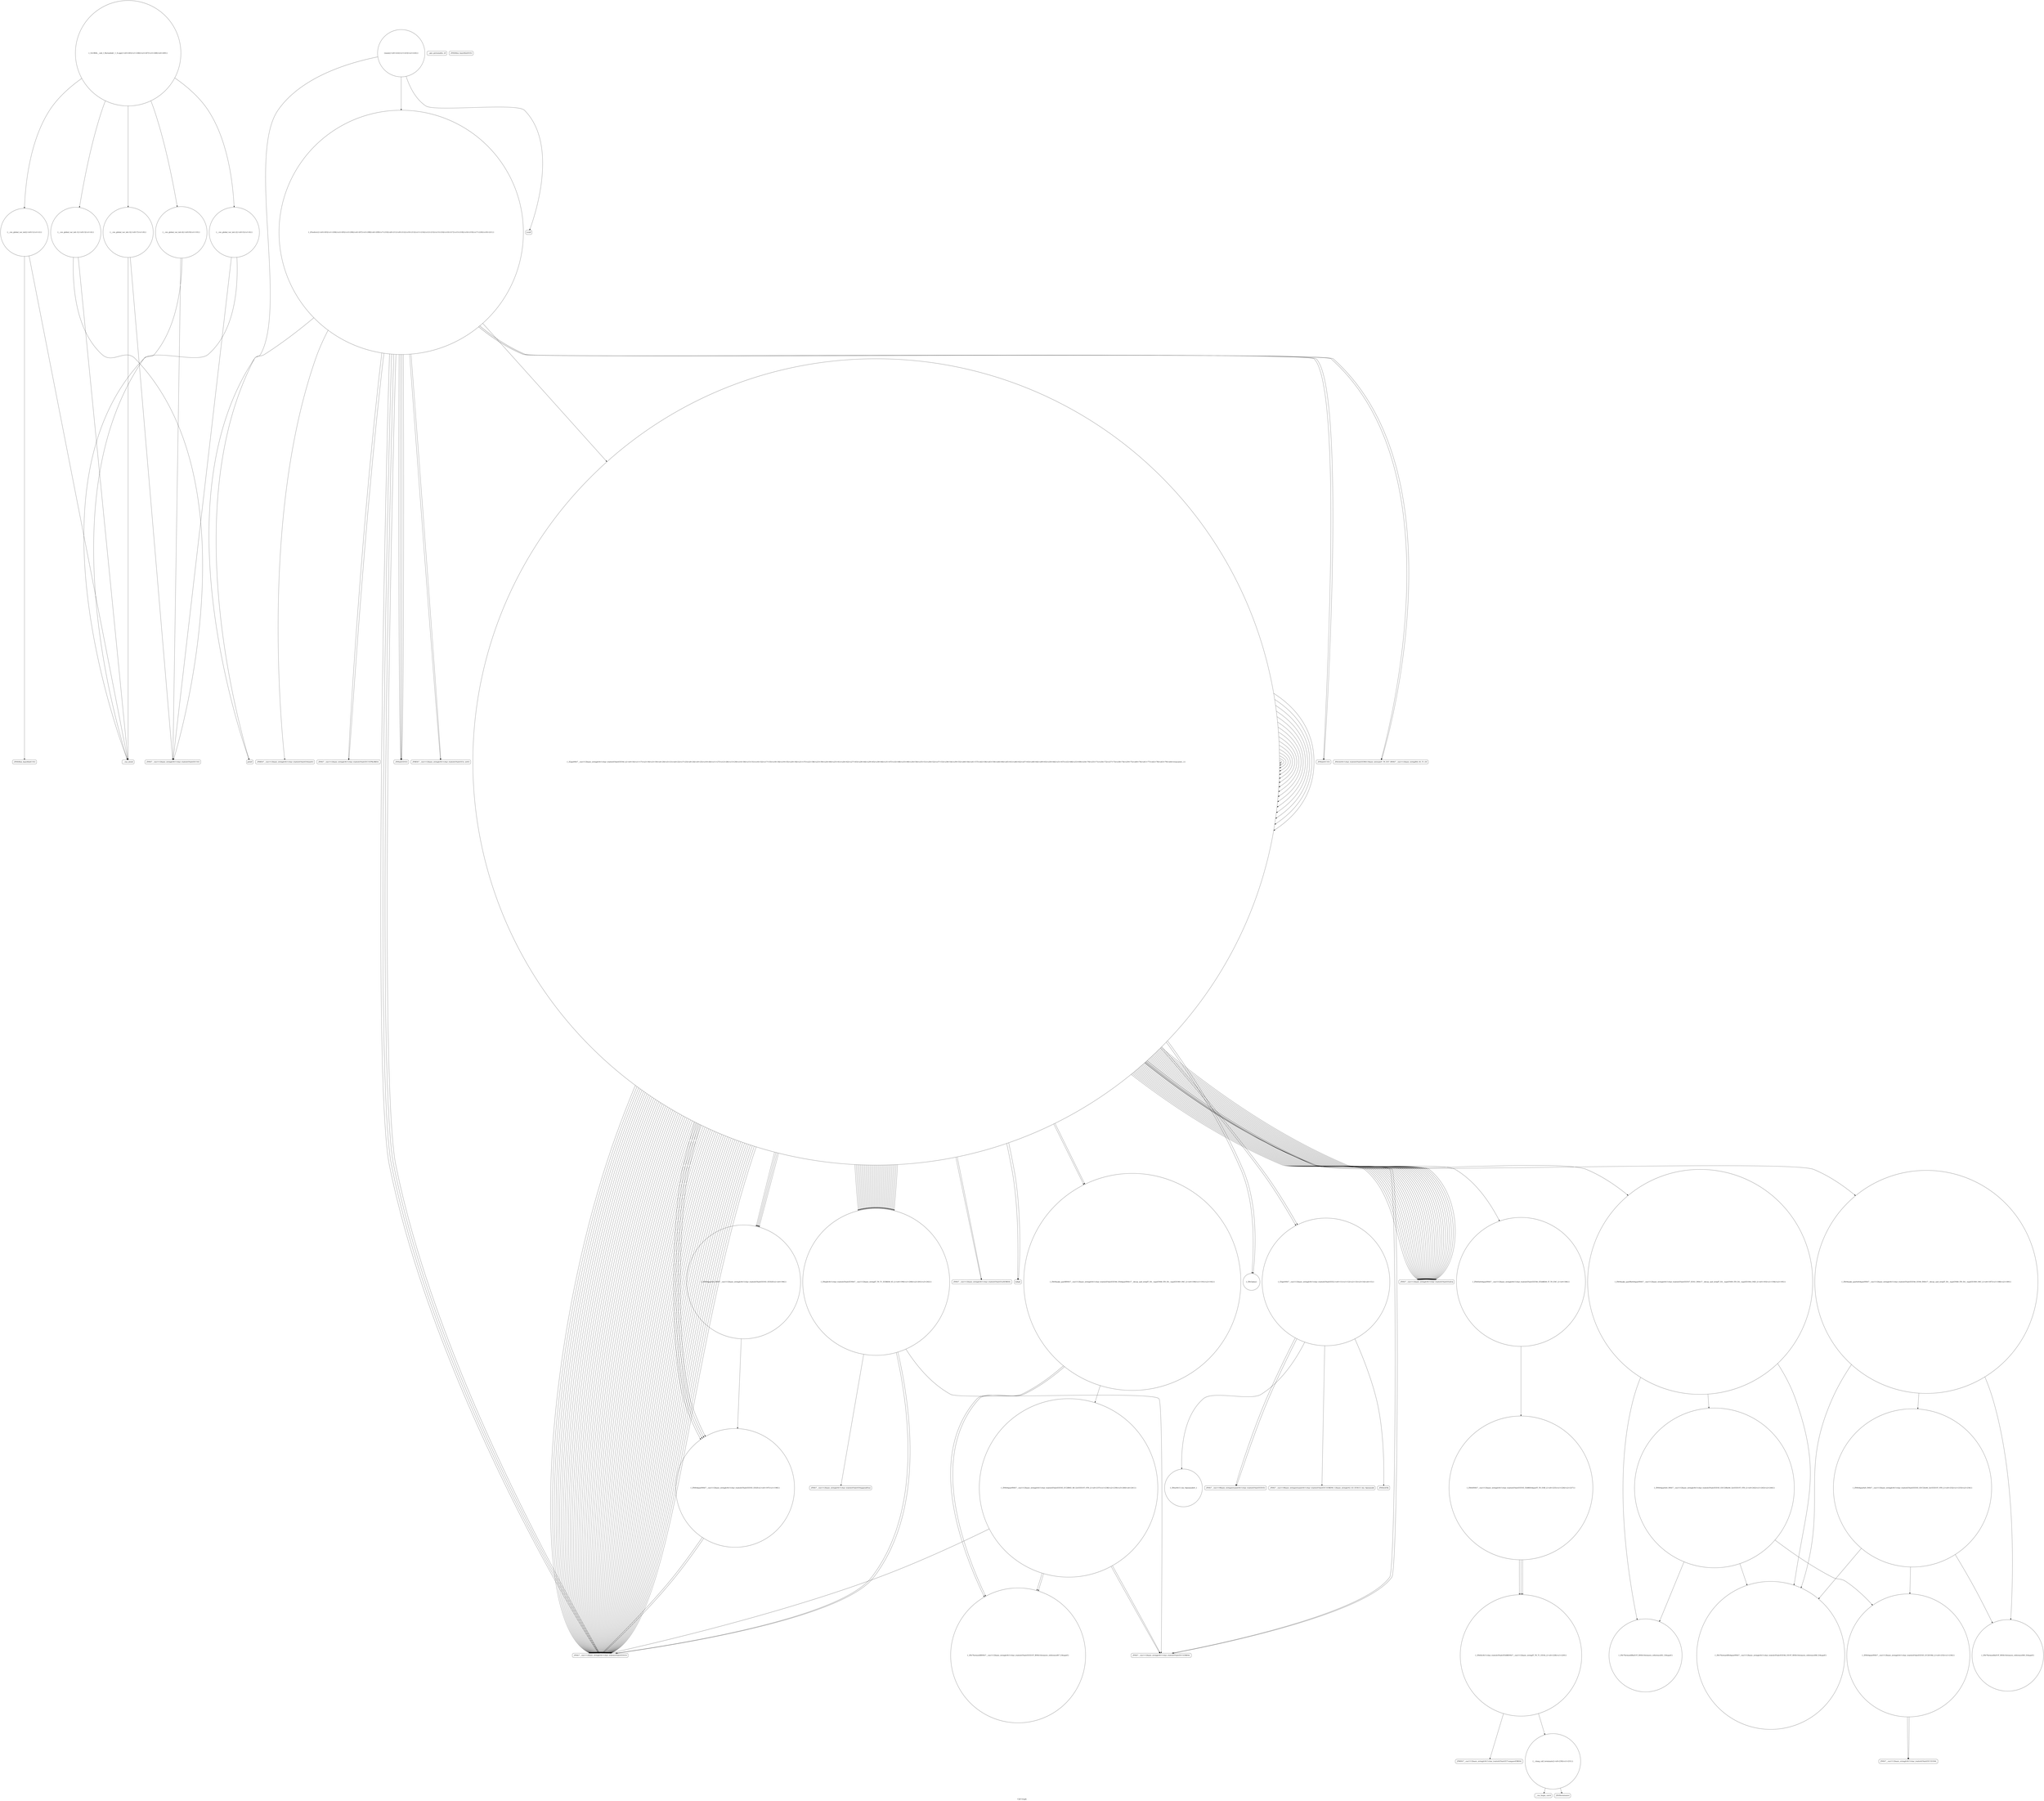 digraph "Call Graph" {
	label="Call Graph";

	Node0x565132e30a40 [shape=record,shape=circle,label="{__cxx_global_var_init|{<s0>1|<s1>2}}"];
	Node0x565132e30a40:s0 -> Node0x565132e30ac0[color=black];
	Node0x565132e30a40:s1 -> Node0x565132f69b40[color=black];
	Node0x565132f6b040 [shape=record,shape=circle,label="{_ZSt7forwardIxEOT_RNSt16remove_referenceIS0_E4typeE}"];
	Node0x565132f69d40 [shape=record,shape=circle,label="{__cxx_global_var_init.2|{<s0>5|<s1>6}}"];
	Node0x565132f69d40:s0 -> Node0x565132f69c40[color=black];
	Node0x565132f69d40:s1 -> Node0x565132f69b40[color=black];
	Node0x565132f6c3e0 [shape=record,shape=circle,label="{_ZSt7forwardIRxEOT_RNSt16remove_referenceIS1_E4typeE}"];
	Node0x565132f6a0c0 [shape=record,shape=Mrecord,label="{__gxx_personality_v0}"];
	Node0x565132f6a440 [shape=record,shape=circle,label="{_ZSt9make_pairIRNSt7__cxx1112basic_stringIcSt11char_traitsIcESaIcEEES6_ESt4pairINSt17__decay_and_stripIT_E6__typeENS8_IT0_E6__typeEEOS9_OSC_|{<s0>190|<s1>191|<s2>192}}"];
	Node0x565132f6a440:s0 -> Node0x565132f6c2e0[color=black];
	Node0x565132f6a440:s1 -> Node0x565132f6c2e0[color=black];
	Node0x565132f6a440:s2 -> Node0x565132f6c360[color=black];
	Node0x565132f6a7c0 [shape=record,shape=circle,label="{_ZStplIcSt11char_traitsIcESaIcEENSt7__cxx1112basic_stringIT_T0_T1_EERKS8_S5_|{<s0>199|<s1>200|<s2>201|<s3>202}}"];
	Node0x565132f6a7c0:s0 -> Node0x565132f6a240[color=black];
	Node0x565132f6a7c0:s1 -> Node0x565132f6c4e0[color=black];
	Node0x565132f6a7c0:s2 -> Node0x565132f69cc0[color=black];
	Node0x565132f6a7c0:s3 -> Node0x565132f69cc0[color=black];
	Node0x565132f6ab40 [shape=record,shape=Mrecord,label="{printf}"];
	Node0x565132f6aec0 [shape=record,shape=circle,label="{__clang_call_terminate|{<s0>230|<s1>231}}"];
	Node0x565132f6aec0:s0 -> Node0x565132f6af40[color=black];
	Node0x565132f6aec0:s1 -> Node0x565132f6afc0[color=black];
	Node0x565132f69bc0 [shape=record,shape=circle,label="{__cxx_global_var_init.1|{<s0>3|<s1>4}}"];
	Node0x565132f69bc0:s0 -> Node0x565132f69c40[color=black];
	Node0x565132f69bc0:s1 -> Node0x565132f69b40[color=black];
	Node0x565132f6c260 [shape=record,shape=Mrecord,label="{_ZNSt7__cxx1112basic_stringIcSt11char_traitsIcESaIcEEC1EOS4_}"];
	Node0x565132f69f40 [shape=record,shape=circle,label="{_ZStorSt13_Ios_OpenmodeS_}"];
	Node0x565132f6a2c0 [shape=record,shape=circle,label="{_ZStltIxSt4pairINSt7__cxx1112basic_stringIcSt11char_traitsIcESaIcEEES6_EEbRKS0_IT_T0_ESC_|{<s0>186}}"];
	Node0x565132f6a2c0:s0 -> Node0x565132f6ad40[color=black];
	Node0x565132f6a640 [shape=record,shape=Mrecord,label="{_ZNSt7__cxx1112basic_stringIcSt11char_traitsIcESaIcEEaSERKS4_}"];
	Node0x565132f6a9c0 [shape=record,shape=Mrecord,label="{_ZNSaIcEC1Ev}"];
	Node0x565132f6ad40 [shape=record,shape=circle,label="{_ZStltINSt7__cxx1112basic_stringIcSt11char_traitsIcESaIcEEES5_EbRKSt4pairIT_T0_ESB_|{<s0>225|<s1>226|<s2>227}}"];
	Node0x565132f6ad40:s0 -> Node0x565132f6adc0[color=black];
	Node0x565132f6ad40:s1 -> Node0x565132f6adc0[color=black];
	Node0x565132f6ad40:s2 -> Node0x565132f6adc0[color=black];
	Node0x565132e30ac0 [shape=record,shape=Mrecord,label="{_ZNSt8ios_base4InitC1Ev}"];
	Node0x565132f6b0c0 [shape=record,shape=circle,label="{_ZSt7forwardISt4pairINSt7__cxx1112basic_stringIcSt11char_traitsIcESaIcEEES6_EEOT_RNSt16remove_referenceIS8_E4typeE}"];
	Node0x565132f69dc0 [shape=record,shape=circle,label="{__cxx_global_var_init.3|{<s0>7|<s1>8}}"];
	Node0x565132f69dc0:s0 -> Node0x565132f69c40[color=black];
	Node0x565132f69dc0:s1 -> Node0x565132f69b40[color=black];
	Node0x565132f6c460 [shape=record,shape=circle,label="{_ZNSt4pairIxS_INSt7__cxx1112basic_stringIcSt11char_traitsIcESaIcEEES5_EEC2IRxS6_Lb1EEEOT_OT0_|{<s0>242|<s1>243|<s2>244}}"];
	Node0x565132f6c460:s0 -> Node0x565132f6c3e0[color=black];
	Node0x565132f6c460:s1 -> Node0x565132f6b0c0[color=black];
	Node0x565132f6c460:s2 -> Node0x565132f6c1e0[color=black];
	Node0x565132f6a140 [shape=record,shape=Mrecord,label="{_ZNSt7__cxx1118basic_stringstreamIcSt11char_traitsIcESaIcEED1Ev}"];
	Node0x565132f6a4c0 [shape=record,shape=circle,label="{_ZSt9make_pairIRxSt4pairINSt7__cxx1112basic_stringIcSt11char_traitsIcESaIcEEES7_EES1_INSt17__decay_and_stripIT_E6__typeENS9_IT0_E6__typeEEOSA_OSD_|{<s0>193|<s1>194|<s2>195}}"];
	Node0x565132f6a4c0:s0 -> Node0x565132f6c3e0[color=black];
	Node0x565132f6a4c0:s1 -> Node0x565132f6b0c0[color=black];
	Node0x565132f6a4c0:s2 -> Node0x565132f6c460[color=black];
	Node0x565132f6a840 [shape=record,shape=circle,label="{_Z5solvev|{<s0>203|<s1>204|<s2>205|<s3>206|<s4>207|<s5>208|<s6>209|<s7>210|<s8>211|<s9>212|<s10>213|<s11>214|<s12>215|<s13>216|<s14>217|<s15>218|<s16>219|<s17>220|<s18>221}}"];
	Node0x565132f6a840:s0 -> Node0x565132f6a8c0[color=black];
	Node0x565132f6a840:s1 -> Node0x565132f6a8c0[color=black];
	Node0x565132f6a840:s2 -> Node0x565132f6a940[color=black];
	Node0x565132f6a840:s3 -> Node0x565132f6a9c0[color=black];
	Node0x565132f6a840:s4 -> Node0x565132f6aa40[color=black];
	Node0x565132f6a840:s5 -> Node0x565132f6a9c0[color=black];
	Node0x565132f6a840:s6 -> Node0x565132f6aa40[color=black];
	Node0x565132f6a840:s7 -> Node0x565132f6a1c0[color=black];
	Node0x565132f6a840:s8 -> Node0x565132f69cc0[color=black];
	Node0x565132f6a840:s9 -> Node0x565132f6aac0[color=black];
	Node0x565132f6a840:s10 -> Node0x565132f69cc0[color=black];
	Node0x565132f6a840:s11 -> Node0x565132f6aac0[color=black];
	Node0x565132f6a840:s12 -> Node0x565132f6abc0[color=black];
	Node0x565132f6a840:s13 -> Node0x565132f6abc0[color=black];
	Node0x565132f6a840:s14 -> Node0x565132f6ab40[color=black];
	Node0x565132f6a840:s15 -> Node0x565132f69cc0[color=black];
	Node0x565132f6a840:s16 -> Node0x565132f6aac0[color=black];
	Node0x565132f6a840:s17 -> Node0x565132f69cc0[color=black];
	Node0x565132f6a840:s18 -> Node0x565132f6aac0[color=black];
	Node0x565132f6abc0 [shape=record,shape=Mrecord,label="{_ZNKSt7__cxx1112basic_stringIcSt11char_traitsIcESaIcEE5c_strEv}"];
	Node0x565132f6af40 [shape=record,shape=Mrecord,label="{__cxa_begin_catch}"];
	Node0x565132f69c40 [shape=record,shape=Mrecord,label="{_ZNSt7__cxx1112basic_stringIcSt11char_traitsIcESaIcEEC1Ev}"];
	Node0x565132f6c2e0 [shape=record,shape=circle,label="{_ZSt7forwardIRNSt7__cxx1112basic_stringIcSt11char_traitsIcESaIcEEEEOT_RNSt16remove_referenceIS7_E4typeE}"];
	Node0x565132f69fc0 [shape=record,shape=Mrecord,label="{_ZNSt7__cxx1118basic_stringstreamIcSt11char_traitsIcESaIcEEC1ERKNS_12basic_stringIcS2_S3_EESt13_Ios_Openmode}"];
	Node0x565132f6a340 [shape=record,shape=circle,label="{_ZSt9make_pairIxSt4pairINSt7__cxx1112basic_stringIcSt11char_traitsIcESaIcEEES6_EES0_INSt17__decay_and_stripIT_E6__typeENS8_IT0_E6__typeEEOS9_OSC_|{<s0>187|<s1>188|<s2>189}}"];
	Node0x565132f6a340:s0 -> Node0x565132f6b040[color=black];
	Node0x565132f6a340:s1 -> Node0x565132f6b0c0[color=black];
	Node0x565132f6a340:s2 -> Node0x565132f6b140[color=black];
	Node0x565132f6a6c0 [shape=record,shape=Mrecord,label="{isdigit}"];
	Node0x565132f6aa40 [shape=record,shape=Mrecord,label="{_ZNSt7__cxx1112basic_stringIcSt11char_traitsIcESaIcEEC1EPKcRKS3_}"];
	Node0x565132f6adc0 [shape=record,shape=circle,label="{_ZStltIcSt11char_traitsIcESaIcEEbRKNSt7__cxx1112basic_stringIT_T0_T1_EESA_|{<s0>228|<s1>229}}"];
	Node0x565132f6adc0:s0 -> Node0x565132f6ae40[color=black];
	Node0x565132f6adc0:s1 -> Node0x565132f6aec0[color=black];
	Node0x565132f69ac0 [shape=record,shape=Mrecord,label="{_ZNSt8ios_base4InitD1Ev}"];
	Node0x565132f6b140 [shape=record,shape=circle,label="{_ZNSt4pairIxS_INSt7__cxx1112basic_stringIcSt11char_traitsIcESaIcEEES5_EEC2IxS6_Lb1EEEOT_OT0_|{<s0>232|<s1>233|<s2>234}}"];
	Node0x565132f6b140:s0 -> Node0x565132f6b040[color=black];
	Node0x565132f6b140:s1 -> Node0x565132f6b0c0[color=black];
	Node0x565132f6b140:s2 -> Node0x565132f6c1e0[color=black];
	Node0x565132f69e40 [shape=record,shape=circle,label="{__cxx_global_var_init.4|{<s0>9|<s1>10}}"];
	Node0x565132f69e40:s0 -> Node0x565132f69c40[color=black];
	Node0x565132f69e40:s1 -> Node0x565132f69b40[color=black];
	Node0x565132f6c4e0 [shape=record,shape=Mrecord,label="{_ZNSt7__cxx1112basic_stringIcSt11char_traitsIcESaIcEE6appendEmc}"];
	Node0x565132f6a1c0 [shape=record,shape=circle,label="{_Z2goiNSt7__cxx1112basic_stringIcSt11char_traitsIcESaIcEEES4_i|{<s0>16|<s1>17|<s2>18|<s3>19|<s4>20|<s5>21|<s6>22|<s7>23|<s8>24|<s9>25|<s10>26|<s11>27|<s12>28|<s13>29|<s14>30|<s15>31|<s16>32|<s17>33|<s18>34|<s19>35|<s20>36|<s21>37|<s22>38|<s23>39|<s24>40|<s25>41|<s26>42|<s27>43|<s28>44|<s29>45|<s30>46|<s31>47|<s32>48|<s33>49|<s34>50|<s35>51|<s36>52|<s37>53|<s38>54|<s39>55|<s40>56|<s41>57|<s42>58|<s43>59|<s44>60|<s45>61|<s46>62|<s47>63|<s48>64|<s49>65|<s50>66|<s51>67|<s52>68|<s53>69|<s54>70|<s55>71|<s56>72|<s57>73|<s58>74|<s59>75|<s60>76|<s61>77|<s62>78|<s63>79|<s64>truncated...}}"];
	Node0x565132f6a1c0:s0 -> Node0x565132f6a240[color=black];
	Node0x565132f6a1c0:s1 -> Node0x565132f69ec0[color=black];
	Node0x565132f6a1c0:s2 -> Node0x565132f69cc0[color=black];
	Node0x565132f6a1c0:s3 -> Node0x565132f6a240[color=black];
	Node0x565132f6a1c0:s4 -> Node0x565132f69ec0[color=black];
	Node0x565132f6a1c0:s5 -> Node0x565132f69cc0[color=black];
	Node0x565132f6a1c0:s6 -> Node0x565132f6a3c0[color=black];
	Node0x565132f6a1c0:s7 -> Node0x565132f6a440[color=black];
	Node0x565132f6a1c0:s8 -> Node0x565132f6a340[color=black];
	Node0x565132f6a1c0:s9 -> Node0x565132f6a440[color=black];
	Node0x565132f6a1c0:s10 -> Node0x565132f6a4c0[color=black];
	Node0x565132f6a1c0:s11 -> Node0x565132f6a2c0[color=black];
	Node0x565132f6a1c0:s12 -> Node0x565132f6a540[color=black];
	Node0x565132f6a1c0:s13 -> Node0x565132f6a5c0[color=black];
	Node0x565132f6a1c0:s14 -> Node0x565132f6a540[color=black];
	Node0x565132f6a1c0:s15 -> Node0x565132f6a5c0[color=black];
	Node0x565132f6a1c0:s16 -> Node0x565132f6a3c0[color=black];
	Node0x565132f6a1c0:s17 -> Node0x565132f6a640[color=black];
	Node0x565132f6a1c0:s18 -> Node0x565132f6a640[color=black];
	Node0x565132f6a1c0:s19 -> Node0x565132f69cc0[color=black];
	Node0x565132f6a1c0:s20 -> Node0x565132f69cc0[color=black];
	Node0x565132f6a1c0:s21 -> Node0x565132f6a540[color=black];
	Node0x565132f6a1c0:s22 -> Node0x565132f6a5c0[color=black];
	Node0x565132f6a1c0:s23 -> Node0x565132f6a540[color=black];
	Node0x565132f6a1c0:s24 -> Node0x565132f6a5c0[color=black];
	Node0x565132f6a1c0:s25 -> Node0x565132f6a740[color=black];
	Node0x565132f6a1c0:s26 -> Node0x565132f6a6c0[color=black];
	Node0x565132f6a1c0:s27 -> Node0x565132f6a740[color=black];
	Node0x565132f6a1c0:s28 -> Node0x565132f6a6c0[color=black];
	Node0x565132f6a1c0:s29 -> Node0x565132f6a740[color=black];
	Node0x565132f6a1c0:s30 -> Node0x565132f6a7c0[color=black];
	Node0x565132f6a1c0:s31 -> Node0x565132f6a740[color=black];
	Node0x565132f6a1c0:s32 -> Node0x565132f6a7c0[color=black];
	Node0x565132f6a1c0:s33 -> Node0x565132f6a740[color=black];
	Node0x565132f6a1c0:s34 -> Node0x565132f6a740[color=black];
	Node0x565132f6a1c0:s35 -> Node0x565132f6a740[color=black];
	Node0x565132f6a1c0:s36 -> Node0x565132f6a740[color=black];
	Node0x565132f6a1c0:s37 -> Node0x565132f6a1c0[color=black];
	Node0x565132f6a1c0:s38 -> Node0x565132f69cc0[color=black];
	Node0x565132f6a1c0:s39 -> Node0x565132f69cc0[color=black];
	Node0x565132f6a1c0:s40 -> Node0x565132f69cc0[color=black];
	Node0x565132f6a1c0:s41 -> Node0x565132f69cc0[color=black];
	Node0x565132f6a1c0:s42 -> Node0x565132f6a740[color=black];
	Node0x565132f6a1c0:s43 -> Node0x565132f6a740[color=black];
	Node0x565132f6a1c0:s44 -> Node0x565132f6a7c0[color=black];
	Node0x565132f6a1c0:s45 -> Node0x565132f6a7c0[color=black];
	Node0x565132f6a1c0:s46 -> Node0x565132f6a1c0[color=black];
	Node0x565132f6a1c0:s47 -> Node0x565132f69cc0[color=black];
	Node0x565132f6a1c0:s48 -> Node0x565132f69cc0[color=black];
	Node0x565132f6a1c0:s49 -> Node0x565132f69cc0[color=black];
	Node0x565132f6a1c0:s50 -> Node0x565132f69cc0[color=black];
	Node0x565132f6a1c0:s51 -> Node0x565132f6a7c0[color=black];
	Node0x565132f6a1c0:s52 -> Node0x565132f6a7c0[color=black];
	Node0x565132f6a1c0:s53 -> Node0x565132f6a1c0[color=black];
	Node0x565132f6a1c0:s54 -> Node0x565132f69cc0[color=black];
	Node0x565132f6a1c0:s55 -> Node0x565132f69cc0[color=black];
	Node0x565132f6a1c0:s56 -> Node0x565132f69cc0[color=black];
	Node0x565132f6a1c0:s57 -> Node0x565132f69cc0[color=black];
	Node0x565132f6a1c0:s58 -> Node0x565132f6a7c0[color=black];
	Node0x565132f6a1c0:s59 -> Node0x565132f6a7c0[color=black];
	Node0x565132f6a1c0:s60 -> Node0x565132f6a1c0[color=black];
	Node0x565132f6a1c0:s61 -> Node0x565132f69cc0[color=black];
	Node0x565132f6a1c0:s62 -> Node0x565132f69cc0[color=black];
	Node0x565132f6a1c0:s63 -> Node0x565132f6a7c0[color=black];
	Node0x565132f6a1c0:s64 -> Node0x565132f6a7c0[color=black];
	Node0x565132f6a1c0:s64 -> Node0x565132f6a1c0[color=black];
	Node0x565132f6a1c0:s64 -> Node0x565132f69cc0[color=black];
	Node0x565132f6a1c0:s64 -> Node0x565132f69cc0[color=black];
	Node0x565132f6a1c0:s64 -> Node0x565132f6a7c0[color=black];
	Node0x565132f6a1c0:s64 -> Node0x565132f6a7c0[color=black];
	Node0x565132f6a1c0:s64 -> Node0x565132f6a1c0[color=black];
	Node0x565132f6a1c0:s64 -> Node0x565132f69cc0[color=black];
	Node0x565132f6a1c0:s64 -> Node0x565132f69cc0[color=black];
	Node0x565132f6a1c0:s64 -> Node0x565132f69cc0[color=black];
	Node0x565132f6a1c0:s64 -> Node0x565132f69cc0[color=black];
	Node0x565132f6a1c0:s64 -> Node0x565132f69cc0[color=black];
	Node0x565132f6a1c0:s64 -> Node0x565132f69cc0[color=black];
	Node0x565132f6a1c0:s64 -> Node0x565132f69cc0[color=black];
	Node0x565132f6a1c0:s64 -> Node0x565132f69cc0[color=black];
	Node0x565132f6a1c0:s64 -> Node0x565132f6a740[color=black];
	Node0x565132f6a1c0:s64 -> Node0x565132f6a7c0[color=black];
	Node0x565132f6a1c0:s64 -> Node0x565132f6a740[color=black];
	Node0x565132f6a1c0:s64 -> Node0x565132f6a7c0[color=black];
	Node0x565132f6a1c0:s64 -> Node0x565132f6a1c0[color=black];
	Node0x565132f6a1c0:s64 -> Node0x565132f69cc0[color=black];
	Node0x565132f6a1c0:s64 -> Node0x565132f69cc0[color=black];
	Node0x565132f6a1c0:s64 -> Node0x565132f69cc0[color=black];
	Node0x565132f6a1c0:s64 -> Node0x565132f69cc0[color=black];
	Node0x565132f6a1c0:s64 -> Node0x565132f6a7c0[color=black];
	Node0x565132f6a1c0:s64 -> Node0x565132f6a740[color=black];
	Node0x565132f6a1c0:s64 -> Node0x565132f6a7c0[color=black];
	Node0x565132f6a1c0:s64 -> Node0x565132f6a1c0[color=black];
	Node0x565132f6a1c0:s64 -> Node0x565132f69cc0[color=black];
	Node0x565132f6a1c0:s64 -> Node0x565132f69cc0[color=black];
	Node0x565132f6a1c0:s64 -> Node0x565132f69cc0[color=black];
	Node0x565132f6a1c0:s64 -> Node0x565132f69cc0[color=black];
	Node0x565132f6a1c0:s64 -> Node0x565132f6a740[color=black];
	Node0x565132f6a1c0:s64 -> Node0x565132f6a7c0[color=black];
	Node0x565132f6a1c0:s64 -> Node0x565132f6a740[color=black];
	Node0x565132f6a1c0:s64 -> Node0x565132f6a7c0[color=black];
	Node0x565132f6a1c0:s64 -> Node0x565132f6a1c0[color=black];
	Node0x565132f6a1c0:s64 -> Node0x565132f69cc0[color=black];
	Node0x565132f6a1c0:s64 -> Node0x565132f69cc0[color=black];
	Node0x565132f6a1c0:s64 -> Node0x565132f6a740[color=black];
	Node0x565132f6a1c0:s64 -> Node0x565132f6a740[color=black];
	Node0x565132f6a1c0:s64 -> Node0x565132f6a7c0[color=black];
	Node0x565132f6a1c0:s64 -> Node0x565132f6a740[color=black];
	Node0x565132f6a1c0:s64 -> Node0x565132f6a7c0[color=black];
	Node0x565132f6a1c0:s64 -> Node0x565132f6a1c0[color=black];
	Node0x565132f6a1c0:s64 -> Node0x565132f69cc0[color=black];
	Node0x565132f6a1c0:s64 -> Node0x565132f69cc0[color=black];
	Node0x565132f6a1c0:s64 -> Node0x565132f69cc0[color=black];
	Node0x565132f6a1c0:s64 -> Node0x565132f69cc0[color=black];
	Node0x565132f6a1c0:s64 -> Node0x565132f69cc0[color=black];
	Node0x565132f6a1c0:s64 -> Node0x565132f69cc0[color=black];
	Node0x565132f6a1c0:s64 -> Node0x565132f6a740[color=black];
	Node0x565132f6a1c0:s64 -> Node0x565132f6a740[color=black];
	Node0x565132f6a1c0:s64 -> Node0x565132f6a7c0[color=black];
	Node0x565132f6a1c0:s64 -> Node0x565132f6a740[color=black];
	Node0x565132f6a1c0:s64 -> Node0x565132f6a7c0[color=black];
	Node0x565132f6a1c0:s64 -> Node0x565132f6a1c0[color=black];
	Node0x565132f6a1c0:s64 -> Node0x565132f69cc0[color=black];
	Node0x565132f6a1c0:s64 -> Node0x565132f69cc0[color=black];
	Node0x565132f6a1c0:s64 -> Node0x565132f69cc0[color=black];
	Node0x565132f6a1c0:s64 -> Node0x565132f69cc0[color=black];
	Node0x565132f6a1c0:s64 -> Node0x565132f6a740[color=black];
	Node0x565132f6a1c0:s64 -> Node0x565132f6a7c0[color=black];
	Node0x565132f6a1c0:s64 -> Node0x565132f6a7c0[color=black];
	Node0x565132f6a1c0:s64 -> Node0x565132f6a1c0[color=black];
	Node0x565132f6a1c0:s64 -> Node0x565132f69cc0[color=black];
	Node0x565132f6a1c0:s64 -> Node0x565132f69cc0[color=black];
	Node0x565132f6a1c0:s64 -> Node0x565132f69cc0[color=black];
	Node0x565132f6a1c0:s64 -> Node0x565132f69cc0[color=black];
	Node0x565132f6a1c0:s64 -> Node0x565132f6a740[color=black];
	Node0x565132f6a1c0:s64 -> Node0x565132f6a7c0[color=black];
	Node0x565132f6a1c0:s64 -> Node0x565132f6a7c0[color=black];
	Node0x565132f6a1c0:s64 -> Node0x565132f6a1c0[color=black];
	Node0x565132f6a1c0:s64 -> Node0x565132f69cc0[color=black];
	Node0x565132f6a1c0:s64 -> Node0x565132f69cc0[color=black];
	Node0x565132f6a1c0:s64 -> Node0x565132f69cc0[color=black];
	Node0x565132f6a1c0:s64 -> Node0x565132f69cc0[color=black];
	Node0x565132f6a1c0:s64 -> Node0x565132f6a740[color=black];
	Node0x565132f6a1c0:s64 -> Node0x565132f6a7c0[color=black];
	Node0x565132f6a1c0:s64 -> Node0x565132f6a740[color=black];
	Node0x565132f6a1c0:s64 -> Node0x565132f6a7c0[color=black];
	Node0x565132f6a1c0:s64 -> Node0x565132f6a1c0[color=black];
	Node0x565132f6a1c0:s64 -> Node0x565132f69cc0[color=black];
	Node0x565132f6a1c0:s64 -> Node0x565132f69cc0[color=black];
	Node0x565132f6a1c0:s64 -> Node0x565132f6a740[color=black];
	Node0x565132f6a1c0:s64 -> Node0x565132f6a740[color=black];
	Node0x565132f6a1c0:s64 -> Node0x565132f6a7c0[color=black];
	Node0x565132f6a1c0:s64 -> Node0x565132f6a740[color=black];
	Node0x565132f6a1c0:s64 -> Node0x565132f6a7c0[color=black];
	Node0x565132f6a1c0:s64 -> Node0x565132f6a1c0[color=black];
	Node0x565132f6a1c0:s64 -> Node0x565132f69cc0[color=black];
	Node0x565132f6a1c0:s64 -> Node0x565132f69cc0[color=black];
	Node0x565132f6a1c0:s64 -> Node0x565132f69cc0[color=black];
	Node0x565132f6a1c0:s64 -> Node0x565132f69cc0[color=black];
	Node0x565132f6a1c0:s64 -> Node0x565132f69cc0[color=black];
	Node0x565132f6a1c0:s64 -> Node0x565132f69cc0[color=black];
	Node0x565132f6a1c0:s64 -> Node0x565132f6a740[color=black];
	Node0x565132f6a1c0:s64 -> Node0x565132f6a740[color=black];
	Node0x565132f6a1c0:s64 -> Node0x565132f6a7c0[color=black];
	Node0x565132f6a1c0:s64 -> Node0x565132f6a740[color=black];
	Node0x565132f6a1c0:s64 -> Node0x565132f6a7c0[color=black];
	Node0x565132f6a1c0:s64 -> Node0x565132f6a1c0[color=black];
	Node0x565132f6a1c0:s64 -> Node0x565132f69cc0[color=black];
	Node0x565132f6a1c0:s64 -> Node0x565132f69cc0[color=black];
	Node0x565132f6a1c0:s64 -> Node0x565132f69cc0[color=black];
	Node0x565132f6a1c0:s64 -> Node0x565132f69cc0[color=black];
	Node0x565132f6a540 [shape=record,shape=circle,label="{_ZNSt4pairIxS_INSt7__cxx1112basic_stringIcSt11char_traitsIcESaIcEEES5_EED2Ev|{<s0>196}}"];
	Node0x565132f6a540:s0 -> Node0x565132f6a5c0[color=black];
	Node0x565132f6a8c0 [shape=record,shape=Mrecord,label="{_ZStrsIcSt11char_traitsIcESaIcEERSt13basic_istreamIT_T0_ES7_RNSt7__cxx1112basic_stringIS4_S5_T1_EE}"];
	Node0x565132f6ac40 [shape=record,shape=circle,label="{main|{<s0>222|<s1>223|<s2>224}}"];
	Node0x565132f6ac40:s0 -> Node0x565132f6acc0[color=black];
	Node0x565132f6ac40:s1 -> Node0x565132f6ab40[color=black];
	Node0x565132f6ac40:s2 -> Node0x565132f6a840[color=black];
	Node0x565132f6afc0 [shape=record,shape=Mrecord,label="{_ZSt9terminatev}"];
	Node0x565132f69cc0 [shape=record,shape=Mrecord,label="{_ZNSt7__cxx1112basic_stringIcSt11char_traitsIcESaIcEED1Ev}"];
	Node0x565132f6c360 [shape=record,shape=circle,label="{_ZNSt4pairINSt7__cxx1112basic_stringIcSt11char_traitsIcESaIcEEES5_EC2IRS5_S8_Lb1EEEOT_OT0_|{<s0>237|<s1>238|<s2>239|<s3>240|<s4>241}}"];
	Node0x565132f6c360:s0 -> Node0x565132f6c2e0[color=black];
	Node0x565132f6c360:s1 -> Node0x565132f6a240[color=black];
	Node0x565132f6c360:s2 -> Node0x565132f6c2e0[color=black];
	Node0x565132f6c360:s3 -> Node0x565132f6a240[color=black];
	Node0x565132f6c360:s4 -> Node0x565132f69cc0[color=black];
	Node0x565132f6a040 [shape=record,shape=Mrecord,label="{_ZNSirsERx}"];
	Node0x565132f6a3c0 [shape=record,shape=circle,label="{_ZSt3absx}"];
	Node0x565132f6a740 [shape=record,shape=Mrecord,label="{_ZNSt7__cxx1112basic_stringIcSt11char_traitsIcESaIcEEixEm}"];
	Node0x565132f6aac0 [shape=record,shape=Mrecord,label="{_ZNSaIcED1Ev}"];
	Node0x565132f6ae40 [shape=record,shape=Mrecord,label="{_ZNKSt7__cxx1112basic_stringIcSt11char_traitsIcESaIcEE7compareERKS4_}"];
	Node0x565132f69b40 [shape=record,shape=Mrecord,label="{__cxa_atexit}"];
	Node0x565132f6c1e0 [shape=record,shape=circle,label="{_ZNSt4pairINSt7__cxx1112basic_stringIcSt11char_traitsIcESaIcEEES5_EC2EOS6_|{<s0>235|<s1>236}}"];
	Node0x565132f6c1e0:s0 -> Node0x565132f6c260[color=black];
	Node0x565132f6c1e0:s1 -> Node0x565132f6c260[color=black];
	Node0x565132f69ec0 [shape=record,shape=circle,label="{_Z3getNSt7__cxx1112basic_stringIcSt11char_traitsIcESaIcEEE|{<s0>11|<s1>12|<s2>13|<s3>14|<s4>15}}"];
	Node0x565132f69ec0:s0 -> Node0x565132f69f40[color=black];
	Node0x565132f69ec0:s1 -> Node0x565132f69fc0[color=black];
	Node0x565132f69ec0:s2 -> Node0x565132f6a040[color=black];
	Node0x565132f69ec0:s3 -> Node0x565132f6a140[color=black];
	Node0x565132f69ec0:s4 -> Node0x565132f6a140[color=black];
	Node0x565132f6c560 [shape=record,shape=circle,label="{_GLOBAL__sub_I_Burunduk1_1_0.cpp|{<s0>245|<s1>246|<s2>247|<s3>248|<s4>249}}"];
	Node0x565132f6c560:s0 -> Node0x565132e30a40[color=black];
	Node0x565132f6c560:s1 -> Node0x565132f69bc0[color=black];
	Node0x565132f6c560:s2 -> Node0x565132f69d40[color=black];
	Node0x565132f6c560:s3 -> Node0x565132f69dc0[color=black];
	Node0x565132f6c560:s4 -> Node0x565132f69e40[color=black];
	Node0x565132f6a240 [shape=record,shape=Mrecord,label="{_ZNSt7__cxx1112basic_stringIcSt11char_traitsIcESaIcEEC1ERKS4_}"];
	Node0x565132f6a5c0 [shape=record,shape=circle,label="{_ZNSt4pairINSt7__cxx1112basic_stringIcSt11char_traitsIcESaIcEEES5_ED2Ev|{<s0>197|<s1>198}}"];
	Node0x565132f6a5c0:s0 -> Node0x565132f69cc0[color=black];
	Node0x565132f6a5c0:s1 -> Node0x565132f69cc0[color=black];
	Node0x565132f6a940 [shape=record,shape=Mrecord,label="{_ZNKSt7__cxx1112basic_stringIcSt11char_traitsIcESaIcEE4sizeEv}"];
	Node0x565132f6acc0 [shape=record,shape=Mrecord,label="{scanf}"];
}
